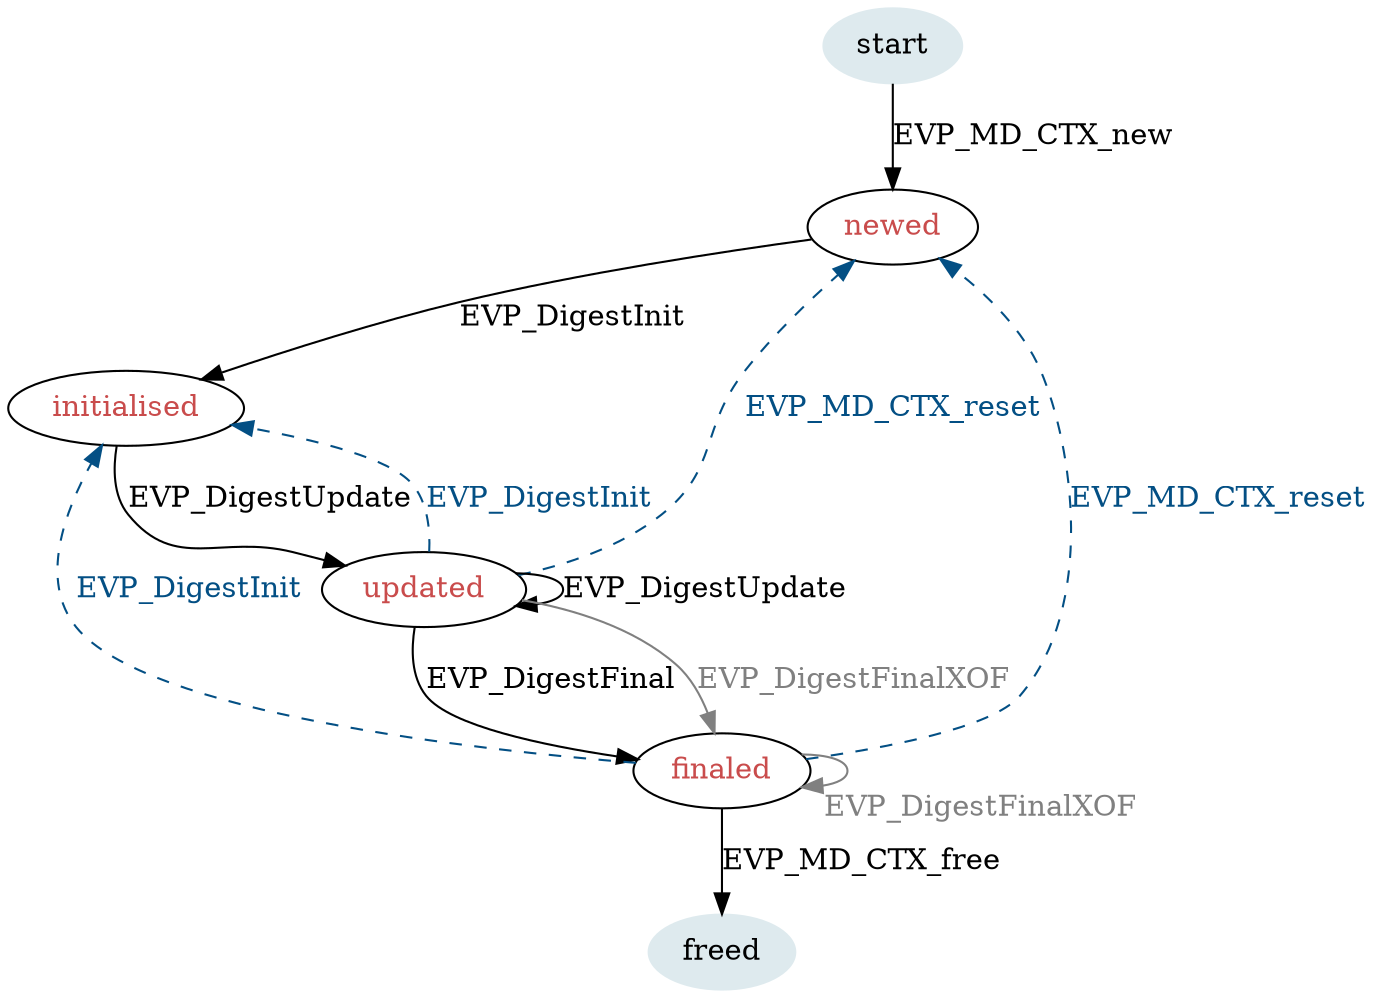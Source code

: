 digraph digest {
    begin [label=start, color="#deeaee", style="filled"];
    newed [label=newed, fontcolor="#c94c4c", style="solid"];
    initialised [label=initialised, fontcolor="#c94c4c"];
    updated [label=updated, fontcolor="#c94c4c"];
    finaled [label="finaled", fontcolor="#c94c4c"];
    end [label="freed", color="#deeaee", style="filled"];

    begin -> newed [label="EVP_MD_CTX_new"];
    newed -> initialised [label="EVP_DigestInit"];
    initialised -> updated [label="EVP_DigestUpdate", weight=3];
    updated -> updated [label="EVP_DigestUpdate"];
    updated -> finaled [label="EVP_DigestFinal"];
    updated -> finaled [label="EVP_DigestFinalXOF",
                        fontcolor="#808080", color="#808080"];
    finaled -> finaled [taillabel="EVP_DigestFinalXOF",
                        labeldistance=9, labelangle=345,
                        labelfontcolor="#808080", color="#808080"];
    finaled -> end [label="EVP_MD_CTX_free"];
    finaled -> newed [label="EVP_MD_CTX_reset", style=dashed, weight=2,
                      color="#034f84", fontcolor="#034f84"];
    updated -> newed [label="EVP_MD_CTX_reset", style=dashed,
                      color="#034f84", fontcolor="#034f84"];
    updated -> initialised [label="EVP_DigestInit", weight=0, style=dashed,
                            color="#034f84", fontcolor="#034f84"];
    finaled -> initialised [label="EVP_DigestInit", style=dashed,
                            color="#034f84", fontcolor="#034f84"];
}
 
